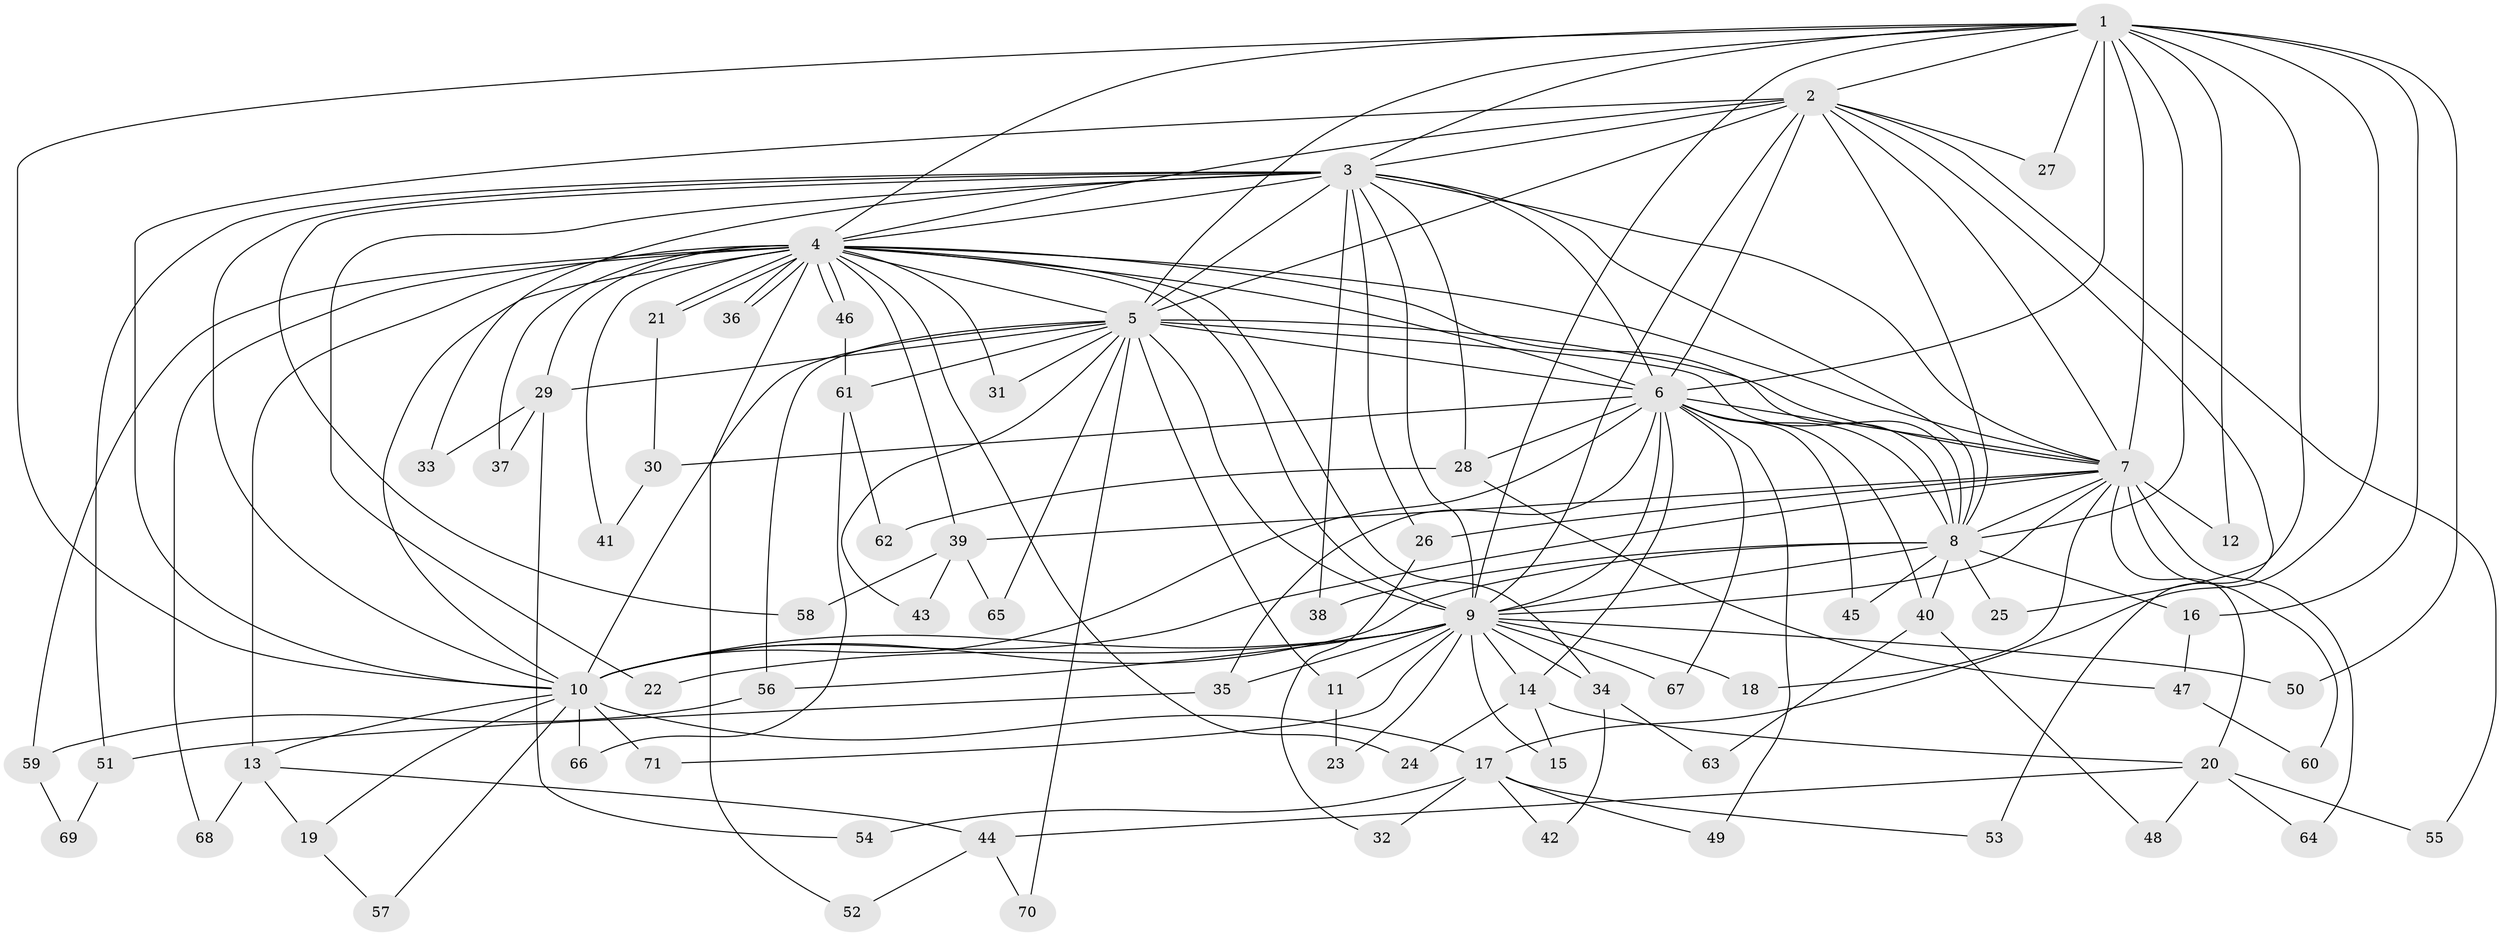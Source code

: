 // coarse degree distribution, {3: 0.06896551724137931, 9: 0.034482758620689655, 11: 0.06896551724137931, 14: 0.034482758620689655, 2: 0.1724137931034483, 17: 0.034482758620689655, 4: 0.3448275862068966, 1: 0.034482758620689655, 15: 0.034482758620689655, 12: 0.034482758620689655, 7: 0.034482758620689655, 5: 0.06896551724137931, 13: 0.034482758620689655}
// Generated by graph-tools (version 1.1) at 2025/36/03/04/25 23:36:20]
// undirected, 71 vertices, 167 edges
graph export_dot {
  node [color=gray90,style=filled];
  1;
  2;
  3;
  4;
  5;
  6;
  7;
  8;
  9;
  10;
  11;
  12;
  13;
  14;
  15;
  16;
  17;
  18;
  19;
  20;
  21;
  22;
  23;
  24;
  25;
  26;
  27;
  28;
  29;
  30;
  31;
  32;
  33;
  34;
  35;
  36;
  37;
  38;
  39;
  40;
  41;
  42;
  43;
  44;
  45;
  46;
  47;
  48;
  49;
  50;
  51;
  52;
  53;
  54;
  55;
  56;
  57;
  58;
  59;
  60;
  61;
  62;
  63;
  64;
  65;
  66;
  67;
  68;
  69;
  70;
  71;
  1 -- 2;
  1 -- 3;
  1 -- 4;
  1 -- 5;
  1 -- 6;
  1 -- 7;
  1 -- 8;
  1 -- 9;
  1 -- 10;
  1 -- 12;
  1 -- 16;
  1 -- 17;
  1 -- 25;
  1 -- 27;
  1 -- 50;
  2 -- 3;
  2 -- 4;
  2 -- 5;
  2 -- 6;
  2 -- 7;
  2 -- 8;
  2 -- 9;
  2 -- 10;
  2 -- 27;
  2 -- 53;
  2 -- 55;
  3 -- 4;
  3 -- 5;
  3 -- 6;
  3 -- 7;
  3 -- 8;
  3 -- 9;
  3 -- 10;
  3 -- 22;
  3 -- 26;
  3 -- 28;
  3 -- 33;
  3 -- 38;
  3 -- 51;
  3 -- 58;
  4 -- 5;
  4 -- 6;
  4 -- 7;
  4 -- 8;
  4 -- 9;
  4 -- 10;
  4 -- 13;
  4 -- 21;
  4 -- 21;
  4 -- 24;
  4 -- 29;
  4 -- 31;
  4 -- 34;
  4 -- 36;
  4 -- 36;
  4 -- 37;
  4 -- 39;
  4 -- 41;
  4 -- 46;
  4 -- 46;
  4 -- 52;
  4 -- 59;
  4 -- 68;
  5 -- 6;
  5 -- 7;
  5 -- 8;
  5 -- 9;
  5 -- 10;
  5 -- 11;
  5 -- 29;
  5 -- 31;
  5 -- 43;
  5 -- 56;
  5 -- 61;
  5 -- 65;
  5 -- 70;
  6 -- 7;
  6 -- 8;
  6 -- 9;
  6 -- 10;
  6 -- 14;
  6 -- 28;
  6 -- 30;
  6 -- 35;
  6 -- 40;
  6 -- 45;
  6 -- 49;
  6 -- 67;
  7 -- 8;
  7 -- 9;
  7 -- 10;
  7 -- 12;
  7 -- 18;
  7 -- 20;
  7 -- 26;
  7 -- 39;
  7 -- 60;
  7 -- 64;
  8 -- 9;
  8 -- 10;
  8 -- 16;
  8 -- 25;
  8 -- 38;
  8 -- 40;
  8 -- 45;
  9 -- 10;
  9 -- 11;
  9 -- 14;
  9 -- 15;
  9 -- 18;
  9 -- 22;
  9 -- 23;
  9 -- 34;
  9 -- 35;
  9 -- 50;
  9 -- 56;
  9 -- 67;
  9 -- 71;
  10 -- 13;
  10 -- 17;
  10 -- 19;
  10 -- 57;
  10 -- 66;
  10 -- 71;
  11 -- 23;
  13 -- 19;
  13 -- 44;
  13 -- 68;
  14 -- 15;
  14 -- 20;
  14 -- 24;
  16 -- 47;
  17 -- 32;
  17 -- 42;
  17 -- 49;
  17 -- 53;
  17 -- 54;
  19 -- 57;
  20 -- 44;
  20 -- 48;
  20 -- 55;
  20 -- 64;
  21 -- 30;
  26 -- 32;
  28 -- 47;
  28 -- 62;
  29 -- 33;
  29 -- 37;
  29 -- 54;
  30 -- 41;
  34 -- 42;
  34 -- 63;
  35 -- 51;
  39 -- 43;
  39 -- 58;
  39 -- 65;
  40 -- 48;
  40 -- 63;
  44 -- 52;
  44 -- 70;
  46 -- 61;
  47 -- 60;
  51 -- 69;
  56 -- 59;
  59 -- 69;
  61 -- 62;
  61 -- 66;
}
